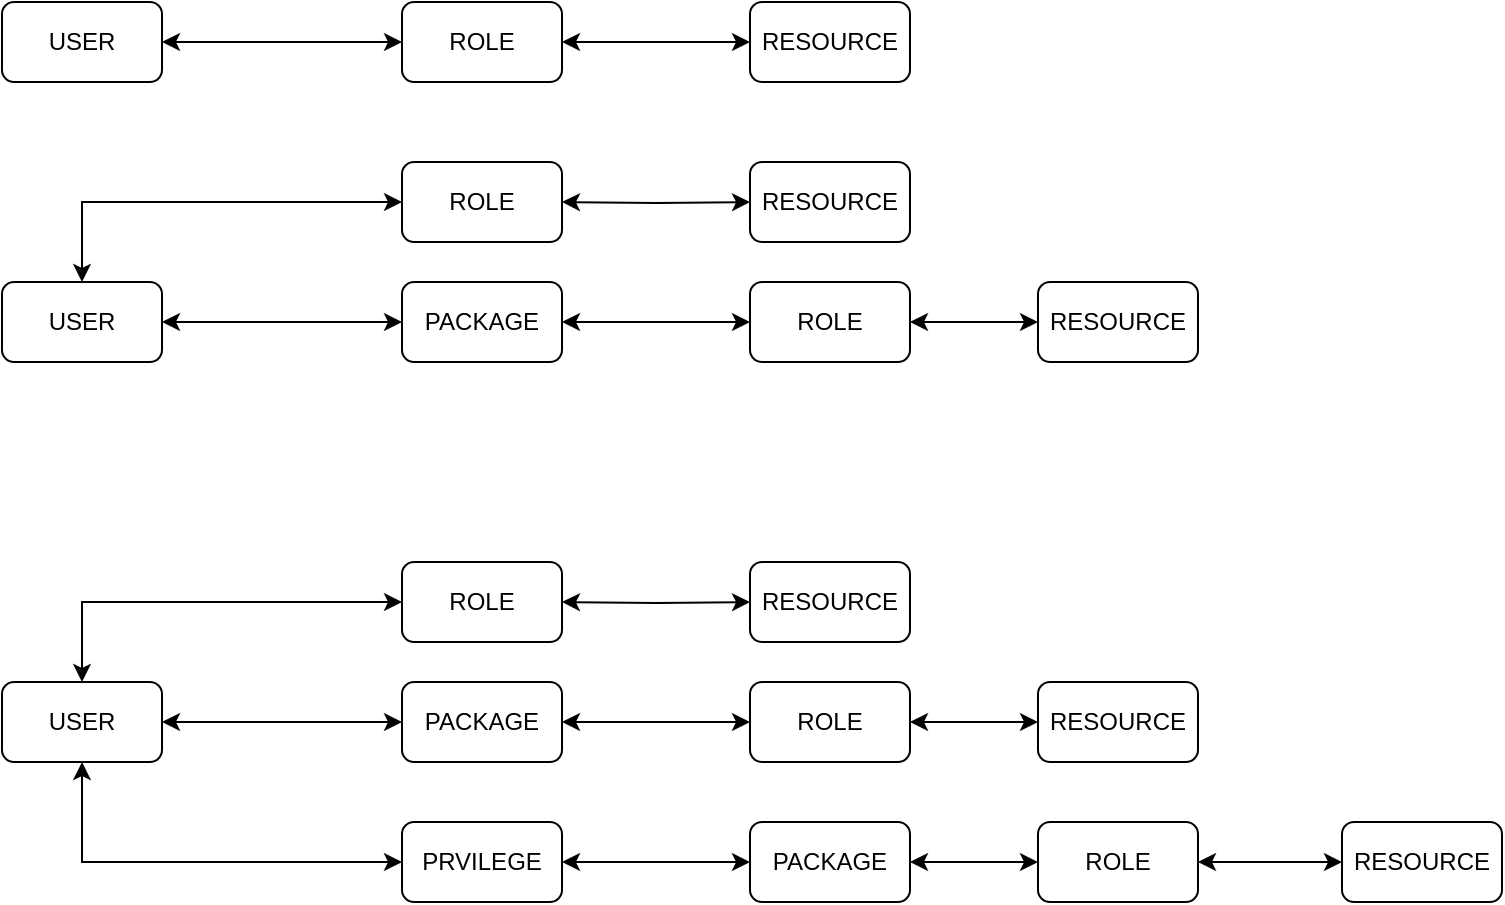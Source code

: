 <mxfile version="13.6.6" type="github">
  <diagram id="YR6MKrlBz4CcfE8ZxIYE" name="Page-1">
    <mxGraphModel dx="1426" dy="767" grid="1" gridSize="10" guides="1" tooltips="1" connect="1" arrows="1" fold="1" page="1" pageScale="1" pageWidth="827" pageHeight="1169" math="0" shadow="0">
      <root>
        <mxCell id="0" />
        <mxCell id="1" parent="0" />
        <mxCell id="KnENZOB-z7ygeuIwjBxb-4" style="edgeStyle=orthogonalEdgeStyle;rounded=0;orthogonalLoop=1;jettySize=auto;html=1;entryX=0;entryY=0.5;entryDx=0;entryDy=0;startArrow=classic;startFill=1;" edge="1" parent="1" source="KnENZOB-z7ygeuIwjBxb-1" target="KnENZOB-z7ygeuIwjBxb-2">
          <mxGeometry relative="1" as="geometry" />
        </mxCell>
        <mxCell id="KnENZOB-z7ygeuIwjBxb-1" value="USER" style="rounded=1;whiteSpace=wrap;html=1;" vertex="1" parent="1">
          <mxGeometry x="140" y="560" width="80" height="40" as="geometry" />
        </mxCell>
        <mxCell id="KnENZOB-z7ygeuIwjBxb-8" style="edgeStyle=orthogonalEdgeStyle;rounded=0;orthogonalLoop=1;jettySize=auto;html=1;entryX=0;entryY=0.5;entryDx=0;entryDy=0;startArrow=classic;startFill=1;" edge="1" parent="1" source="KnENZOB-z7ygeuIwjBxb-2" target="KnENZOB-z7ygeuIwjBxb-3">
          <mxGeometry relative="1" as="geometry" />
        </mxCell>
        <mxCell id="KnENZOB-z7ygeuIwjBxb-2" value="ROLE" style="rounded=1;whiteSpace=wrap;html=1;" vertex="1" parent="1">
          <mxGeometry x="340" y="560" width="80" height="40" as="geometry" />
        </mxCell>
        <mxCell id="KnENZOB-z7ygeuIwjBxb-3" value="RESOURCE" style="rounded=1;whiteSpace=wrap;html=1;" vertex="1" parent="1">
          <mxGeometry x="514" y="560" width="80" height="40" as="geometry" />
        </mxCell>
        <mxCell id="KnENZOB-z7ygeuIwjBxb-9" style="edgeStyle=orthogonalEdgeStyle;rounded=0;orthogonalLoop=1;jettySize=auto;html=1;entryX=0;entryY=0.5;entryDx=0;entryDy=0;startArrow=classic;startFill=1;" edge="1" source="KnENZOB-z7ygeuIwjBxb-10" target="KnENZOB-z7ygeuIwjBxb-12" parent="1">
          <mxGeometry relative="1" as="geometry" />
        </mxCell>
        <mxCell id="KnENZOB-z7ygeuIwjBxb-24" style="edgeStyle=orthogonalEdgeStyle;rounded=0;orthogonalLoop=1;jettySize=auto;html=1;entryX=0;entryY=0.5;entryDx=0;entryDy=0;startArrow=classic;startFill=1;" edge="1" parent="1" source="KnENZOB-z7ygeuIwjBxb-10" target="KnENZOB-z7ygeuIwjBxb-19">
          <mxGeometry relative="1" as="geometry">
            <Array as="points">
              <mxPoint x="180" y="660" />
            </Array>
          </mxGeometry>
        </mxCell>
        <mxCell id="KnENZOB-z7ygeuIwjBxb-10" value="USER" style="rounded=1;whiteSpace=wrap;html=1;" vertex="1" parent="1">
          <mxGeometry x="140" y="700" width="80" height="40" as="geometry" />
        </mxCell>
        <mxCell id="KnENZOB-z7ygeuIwjBxb-11" style="edgeStyle=orthogonalEdgeStyle;rounded=0;orthogonalLoop=1;jettySize=auto;html=1;entryX=0;entryY=0.5;entryDx=0;entryDy=0;startArrow=classic;startFill=1;exitX=1;exitY=0.5;exitDx=0;exitDy=0;" edge="1" source="KnENZOB-z7ygeuIwjBxb-22" target="KnENZOB-z7ygeuIwjBxb-13" parent="1">
          <mxGeometry relative="1" as="geometry">
            <mxPoint x="550" y="720" as="sourcePoint" />
          </mxGeometry>
        </mxCell>
        <mxCell id="KnENZOB-z7ygeuIwjBxb-23" style="edgeStyle=orthogonalEdgeStyle;rounded=0;orthogonalLoop=1;jettySize=auto;html=1;entryX=0;entryY=0.5;entryDx=0;entryDy=0;startArrow=classic;startFill=1;" edge="1" parent="1" source="KnENZOB-z7ygeuIwjBxb-12" target="KnENZOB-z7ygeuIwjBxb-22">
          <mxGeometry relative="1" as="geometry" />
        </mxCell>
        <mxCell id="KnENZOB-z7ygeuIwjBxb-12" value="PACKAGE" style="rounded=1;whiteSpace=wrap;html=1;" vertex="1" parent="1">
          <mxGeometry x="340" y="700" width="80" height="40" as="geometry" />
        </mxCell>
        <mxCell id="KnENZOB-z7ygeuIwjBxb-13" value="RESOURCE" style="rounded=1;whiteSpace=wrap;html=1;" vertex="1" parent="1">
          <mxGeometry x="658" y="700" width="80" height="40" as="geometry" />
        </mxCell>
        <mxCell id="KnENZOB-z7ygeuIwjBxb-19" value="ROLE" style="rounded=1;whiteSpace=wrap;html=1;" vertex="1" parent="1">
          <mxGeometry x="340" y="640" width="80" height="40" as="geometry" />
        </mxCell>
        <mxCell id="KnENZOB-z7ygeuIwjBxb-20" style="edgeStyle=orthogonalEdgeStyle;rounded=0;orthogonalLoop=1;jettySize=auto;html=1;entryX=0;entryY=0.5;entryDx=0;entryDy=0;startArrow=classic;startFill=1;" edge="1" parent="1" target="KnENZOB-z7ygeuIwjBxb-21">
          <mxGeometry relative="1" as="geometry">
            <mxPoint x="420" y="660" as="sourcePoint" />
          </mxGeometry>
        </mxCell>
        <mxCell id="KnENZOB-z7ygeuIwjBxb-21" value="RESOURCE" style="rounded=1;whiteSpace=wrap;html=1;" vertex="1" parent="1">
          <mxGeometry x="514" y="640" width="80" height="40" as="geometry" />
        </mxCell>
        <mxCell id="KnENZOB-z7ygeuIwjBxb-22" value="ROLE" style="rounded=1;whiteSpace=wrap;html=1;" vertex="1" parent="1">
          <mxGeometry x="514" y="700" width="80" height="40" as="geometry" />
        </mxCell>
        <mxCell id="KnENZOB-z7ygeuIwjBxb-25" style="edgeStyle=orthogonalEdgeStyle;rounded=0;orthogonalLoop=1;jettySize=auto;html=1;entryX=0;entryY=0.5;entryDx=0;entryDy=0;startArrow=classic;startFill=1;" edge="1" parent="1" source="KnENZOB-z7ygeuIwjBxb-27" target="KnENZOB-z7ygeuIwjBxb-30">
          <mxGeometry relative="1" as="geometry" />
        </mxCell>
        <mxCell id="KnENZOB-z7ygeuIwjBxb-26" style="edgeStyle=orthogonalEdgeStyle;rounded=0;orthogonalLoop=1;jettySize=auto;html=1;entryX=0;entryY=0.5;entryDx=0;entryDy=0;startArrow=classic;startFill=1;" edge="1" parent="1" source="KnENZOB-z7ygeuIwjBxb-27" target="KnENZOB-z7ygeuIwjBxb-32">
          <mxGeometry relative="1" as="geometry">
            <Array as="points">
              <mxPoint x="180" y="860" />
            </Array>
          </mxGeometry>
        </mxCell>
        <mxCell id="KnENZOB-z7ygeuIwjBxb-42" style="edgeStyle=orthogonalEdgeStyle;rounded=0;orthogonalLoop=1;jettySize=auto;html=1;entryX=0;entryY=0.5;entryDx=0;entryDy=0;startArrow=classic;startFill=1;" edge="1" parent="1" source="KnENZOB-z7ygeuIwjBxb-27" target="KnENZOB-z7ygeuIwjBxb-41">
          <mxGeometry relative="1" as="geometry">
            <Array as="points">
              <mxPoint x="180" y="990" />
            </Array>
          </mxGeometry>
        </mxCell>
        <mxCell id="KnENZOB-z7ygeuIwjBxb-27" value="USER" style="rounded=1;whiteSpace=wrap;html=1;" vertex="1" parent="1">
          <mxGeometry x="140" y="900" width="80" height="40" as="geometry" />
        </mxCell>
        <mxCell id="KnENZOB-z7ygeuIwjBxb-28" style="edgeStyle=orthogonalEdgeStyle;rounded=0;orthogonalLoop=1;jettySize=auto;html=1;entryX=0;entryY=0.5;entryDx=0;entryDy=0;startArrow=classic;startFill=1;exitX=1;exitY=0.5;exitDx=0;exitDy=0;" edge="1" parent="1" source="KnENZOB-z7ygeuIwjBxb-35" target="KnENZOB-z7ygeuIwjBxb-31">
          <mxGeometry relative="1" as="geometry">
            <mxPoint x="550" y="920" as="sourcePoint" />
          </mxGeometry>
        </mxCell>
        <mxCell id="KnENZOB-z7ygeuIwjBxb-29" style="edgeStyle=orthogonalEdgeStyle;rounded=0;orthogonalLoop=1;jettySize=auto;html=1;entryX=0;entryY=0.5;entryDx=0;entryDy=0;startArrow=classic;startFill=1;" edge="1" parent="1" source="KnENZOB-z7ygeuIwjBxb-30" target="KnENZOB-z7ygeuIwjBxb-35">
          <mxGeometry relative="1" as="geometry" />
        </mxCell>
        <mxCell id="KnENZOB-z7ygeuIwjBxb-30" value="PACKAGE" style="rounded=1;whiteSpace=wrap;html=1;" vertex="1" parent="1">
          <mxGeometry x="340" y="900" width="80" height="40" as="geometry" />
        </mxCell>
        <mxCell id="KnENZOB-z7ygeuIwjBxb-31" value="RESOURCE" style="rounded=1;whiteSpace=wrap;html=1;" vertex="1" parent="1">
          <mxGeometry x="658" y="900" width="80" height="40" as="geometry" />
        </mxCell>
        <mxCell id="KnENZOB-z7ygeuIwjBxb-32" value="ROLE" style="rounded=1;whiteSpace=wrap;html=1;" vertex="1" parent="1">
          <mxGeometry x="340" y="840" width="80" height="40" as="geometry" />
        </mxCell>
        <mxCell id="KnENZOB-z7ygeuIwjBxb-33" style="edgeStyle=orthogonalEdgeStyle;rounded=0;orthogonalLoop=1;jettySize=auto;html=1;entryX=0;entryY=0.5;entryDx=0;entryDy=0;startArrow=classic;startFill=1;" edge="1" parent="1" target="KnENZOB-z7ygeuIwjBxb-34">
          <mxGeometry relative="1" as="geometry">
            <mxPoint x="420" y="860" as="sourcePoint" />
          </mxGeometry>
        </mxCell>
        <mxCell id="KnENZOB-z7ygeuIwjBxb-34" value="RESOURCE" style="rounded=1;whiteSpace=wrap;html=1;" vertex="1" parent="1">
          <mxGeometry x="514" y="840" width="80" height="40" as="geometry" />
        </mxCell>
        <mxCell id="KnENZOB-z7ygeuIwjBxb-35" value="ROLE" style="rounded=1;whiteSpace=wrap;html=1;" vertex="1" parent="1">
          <mxGeometry x="514" y="900" width="80" height="40" as="geometry" />
        </mxCell>
        <mxCell id="KnENZOB-z7ygeuIwjBxb-36" style="edgeStyle=orthogonalEdgeStyle;rounded=0;orthogonalLoop=1;jettySize=auto;html=1;entryX=0;entryY=0.5;entryDx=0;entryDy=0;startArrow=classic;startFill=1;exitX=1;exitY=0.5;exitDx=0;exitDy=0;" edge="1" parent="1" source="KnENZOB-z7ygeuIwjBxb-40" target="KnENZOB-z7ygeuIwjBxb-39">
          <mxGeometry relative="1" as="geometry">
            <mxPoint x="774" y="990" as="sourcePoint" />
          </mxGeometry>
        </mxCell>
        <mxCell id="KnENZOB-z7ygeuIwjBxb-37" style="edgeStyle=orthogonalEdgeStyle;rounded=0;orthogonalLoop=1;jettySize=auto;html=1;entryX=0;entryY=0.5;entryDx=0;entryDy=0;startArrow=classic;startFill=1;" edge="1" parent="1" source="KnENZOB-z7ygeuIwjBxb-38" target="KnENZOB-z7ygeuIwjBxb-40">
          <mxGeometry relative="1" as="geometry" />
        </mxCell>
        <mxCell id="KnENZOB-z7ygeuIwjBxb-38" value="PACKAGE" style="rounded=1;whiteSpace=wrap;html=1;" vertex="1" parent="1">
          <mxGeometry x="514" y="970" width="80" height="40" as="geometry" />
        </mxCell>
        <mxCell id="KnENZOB-z7ygeuIwjBxb-39" value="RESOURCE" style="rounded=1;whiteSpace=wrap;html=1;" vertex="1" parent="1">
          <mxGeometry x="810" y="970" width="80" height="40" as="geometry" />
        </mxCell>
        <mxCell id="KnENZOB-z7ygeuIwjBxb-40" value="ROLE" style="rounded=1;whiteSpace=wrap;html=1;" vertex="1" parent="1">
          <mxGeometry x="658" y="970" width="80" height="40" as="geometry" />
        </mxCell>
        <mxCell id="KnENZOB-z7ygeuIwjBxb-43" style="edgeStyle=orthogonalEdgeStyle;rounded=0;orthogonalLoop=1;jettySize=auto;html=1;entryX=0;entryY=0.5;entryDx=0;entryDy=0;startArrow=classic;startFill=1;" edge="1" parent="1" source="KnENZOB-z7ygeuIwjBxb-41" target="KnENZOB-z7ygeuIwjBxb-38">
          <mxGeometry relative="1" as="geometry" />
        </mxCell>
        <mxCell id="KnENZOB-z7ygeuIwjBxb-41" value="PRVILEGE" style="rounded=1;whiteSpace=wrap;html=1;" vertex="1" parent="1">
          <mxGeometry x="340" y="970" width="80" height="40" as="geometry" />
        </mxCell>
      </root>
    </mxGraphModel>
  </diagram>
</mxfile>
